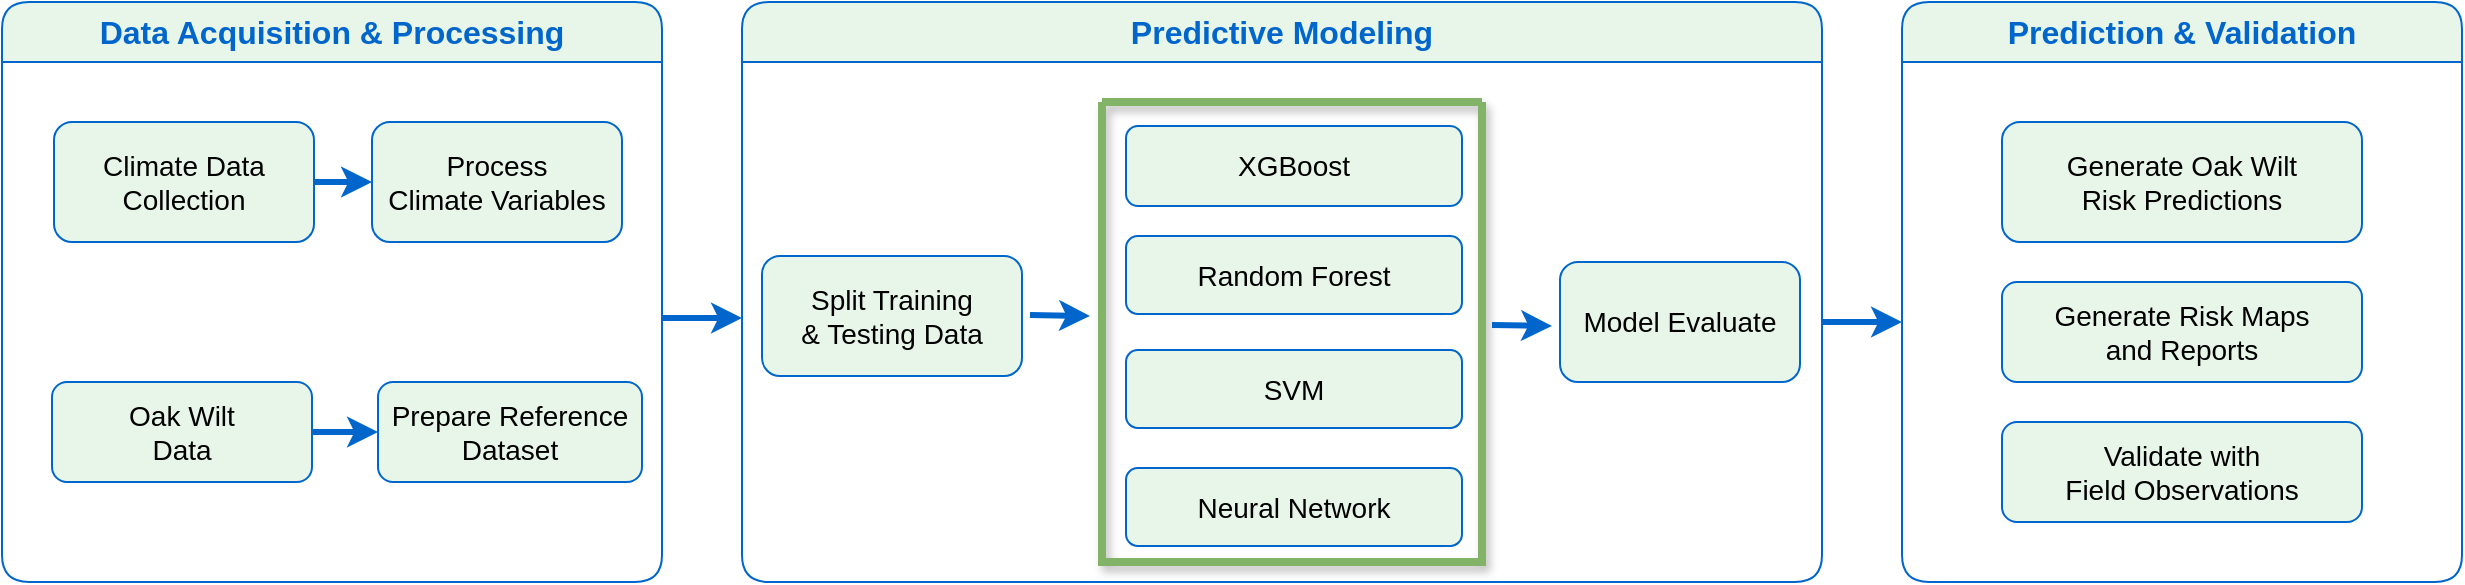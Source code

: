 <mxfile version="26.1.1">
  <diagram id="simple-workflow" name="Page-1">
    <mxGraphModel dx="1434" dy="780" grid="1" gridSize="10" guides="1" tooltips="1" connect="1" arrows="1" fold="1" page="1" pageScale="1" pageWidth="1400" pageHeight="400" math="0" shadow="0">
      <root>
        <mxCell id="0" />
        <mxCell id="1" parent="0" />
        <mxCell id="main" value="Data Acquisition &amp; Processing" style="swimlane;whiteSpace=wrap;html=1;fillColor=#E8F5E9;strokeColor=#0066CC;fontColor=#0066CC;fontSize=16;startSize=30;rounded=1;" parent="1" vertex="1">
          <mxGeometry x="30" y="30" width="330" height="290" as="geometry" />
        </mxCell>
        <mxCell id="cd1" value="Climate Data&lt;br&gt;Collection" style="rounded=1;whiteSpace=wrap;html=1;fillColor=#E8F5E9;strokeColor=#0066CC;fontColor=#000000;fontSize=14;" parent="main" vertex="1">
          <mxGeometry x="26" y="60" width="130" height="60" as="geometry" />
        </mxCell>
        <mxCell id="od1" value="Oak Wilt&lt;br&gt;Data" style="rounded=1;whiteSpace=wrap;html=1;fillColor=#E8F5E9;strokeColor=#0066CC;fontColor=#000000;fontSize=14;" parent="main" vertex="1">
          <mxGeometry x="25" y="190" width="130" height="50" as="geometry" />
        </mxCell>
        <mxCell id="p2" value="Process&lt;br&gt;Climate Variables" style="rounded=1;whiteSpace=wrap;html=1;fillColor=#E8F5E9;strokeColor=#0066CC;fontColor=#000000;fontSize=14;" parent="main" vertex="1">
          <mxGeometry x="185" y="60" width="125" height="60" as="geometry" />
        </mxCell>
        <mxCell id="c2" value="" style="endArrow=classic;html=1;entryX=0;entryY=0.5;strokeColor=#0066CC;strokeWidth=3;entryDx=0;entryDy=0;exitX=1;exitY=0.5;exitDx=0;exitDy=0;rounded=1;" parent="main" source="cd1" target="p2" edge="1">
          <mxGeometry relative="1" as="geometry">
            <mxPoint x="210" y="100" as="sourcePoint" />
          </mxGeometry>
        </mxCell>
        <mxCell id="p3" value="Prepare Reference&#xa;Dataset" style="rounded=1;whiteSpace=wrap;html=1;fillColor=#E8F5E9;strokeColor=#0066CC;fontColor=#000000;fontSize=14;" parent="main" vertex="1">
          <mxGeometry x="188" y="190" width="132" height="50" as="geometry" />
        </mxCell>
        <mxCell id="c3" value="" style="endArrow=classic;html=1;exitX=1;exitY=0.5;entryX=0;entryY=0.5;strokeColor=#0066CC;strokeWidth=3;exitDx=0;exitDy=0;entryDx=0;entryDy=0;rounded=1;" parent="main" source="od1" target="p3" edge="1">
          <mxGeometry relative="1" as="geometry" />
        </mxCell>
        <mxCell id="cc2" value="" style="endArrow=classic;html=1;strokeColor=#0066CC;strokeWidth=3;exitX=1;exitY=0.5;exitDx=0;exitDy=0;rounded=1;" parent="1" edge="1">
          <mxGeometry relative="1" as="geometry">
            <mxPoint x="360" y="188" as="sourcePoint" />
            <mxPoint x="400" y="188" as="targetPoint" />
          </mxGeometry>
        </mxCell>
        <mxCell id="pm-main" value="Predictive Modeling" style="swimlane;whiteSpace=wrap;html=1;fillColor=#E8F5E9;strokeColor=#0066CC;fontColor=#0066CC;fontSize=16;startSize=30;rounded=1;" parent="1" vertex="1">
          <mxGeometry x="400" y="30" width="540" height="290" as="geometry" />
        </mxCell>
        <mxCell id="wQolRLujg0nHolQ2LxGl-31" value="" style="swimlane;startSize=0;fillColor=#99FF99;strokeColor=#82b366;rounded=1;shadow=1;fontSize=13;strokeWidth=4;" vertex="1" parent="pm-main">
          <mxGeometry x="180" y="50" width="190" height="230" as="geometry" />
        </mxCell>
        <mxCell id="6" value="" style="endArrow=classic;html=1;strokeColor=#0066CC;strokeWidth=3;rounded=1;" parent="wQolRLujg0nHolQ2LxGl-31" edge="1">
          <mxGeometry relative="1" as="geometry">
            <mxPoint x="-36" y="106.5" as="sourcePoint" />
            <mxPoint x="-6" y="107" as="targetPoint" />
          </mxGeometry>
        </mxCell>
        <mxCell id="pm1" value="Split Training&#xa;&amp; Testing Data" style="rounded=1;whiteSpace=wrap;html=1;fillColor=#E8F5E9;strokeColor=#0066CC;fontColor=#000000;fontSize=14;" parent="pm-main" vertex="1">
          <mxGeometry x="10" y="127" width="130" height="60" as="geometry" />
        </mxCell>
        <mxCell id="pm3" value="XGBoost" style="rounded=1;whiteSpace=wrap;html=1;fillColor=#E8F5E9;strokeColor=#0066CC;fontColor=#000000;fontSize=14;" parent="pm-main" vertex="1">
          <mxGeometry x="192" y="62" width="168" height="40" as="geometry" />
        </mxCell>
        <mxCell id="pm4" value="Random Forest" style="rounded=1;whiteSpace=wrap;html=1;fillColor=#E8F5E9;strokeColor=#0066CC;fontColor=#000000;fontSize=14;" parent="pm-main" vertex="1">
          <mxGeometry x="192" y="117" width="168" height="39" as="geometry" />
        </mxCell>
        <mxCell id="pm5" value="SVM" style="rounded=1;whiteSpace=wrap;html=1;fillColor=#E8F5E9;strokeColor=#0066CC;fontColor=#000000;fontSize=14;" parent="pm-main" vertex="1">
          <mxGeometry x="192" y="174" width="168" height="39" as="geometry" />
        </mxCell>
        <mxCell id="pm6" value="Neural Network" style="rounded=1;whiteSpace=wrap;html=1;fillColor=#E8F5E9;strokeColor=#0066CC;fontColor=#000000;fontSize=14;" parent="pm-main" vertex="1">
          <mxGeometry x="192" y="233" width="168" height="39" as="geometry" />
        </mxCell>
        <mxCell id="pm7" value="Model Evaluate" style="rounded=1;whiteSpace=wrap;html=1;fillColor=#E8F5E9;strokeColor=#0066CC;fontColor=#000000;fontSize=14;" parent="pm-main" vertex="1">
          <mxGeometry x="409" y="130" width="120" height="60" as="geometry" />
        </mxCell>
        <mxCell id="pv-main" value="Prediction &amp; Validation" style="swimlane;whiteSpace=wrap;html=1;fillColor=#E8F5E9;strokeColor=#0066CC;fontColor=#0066CC;fontSize=16;startSize=30;rounded=1;" parent="1" vertex="1">
          <mxGeometry x="980" y="30" width="280" height="290" as="geometry" />
        </mxCell>
        <mxCell id="pv2" value="Generate Oak Wilt&#xa;Risk Predictions" style="rounded=1;whiteSpace=wrap;html=1;fillColor=#E8F5E9;strokeColor=#0066CC;fontColor=#000000;fontSize=14;" parent="pv-main" vertex="1">
          <mxGeometry x="50" y="60" width="180" height="60" as="geometry" />
        </mxCell>
        <mxCell id="pv3" value="Validate with&#xa;Field Observations" style="rounded=1;whiteSpace=wrap;html=1;fillColor=#E8F5E9;strokeColor=#0066CC;fontColor=#000000;fontSize=14;" parent="pv-main" vertex="1">
          <mxGeometry x="50" y="210" width="180" height="50" as="geometry" />
        </mxCell>
        <mxCell id="pv4" value="Generate Risk Maps&#xa;and Reports" style="rounded=1;whiteSpace=wrap;html=1;fillColor=#E8F5E9;strokeColor=#0066CC;fontColor=#000000;fontSize=14;" parent="pv-main" vertex="1">
          <mxGeometry x="50" y="140" width="180" height="50" as="geometry" />
        </mxCell>
        <mxCell id="wQolRLujg0nHolQ2LxGl-30" value="" style="endArrow=classic;html=1;strokeColor=#0066CC;strokeWidth=3;rounded=1;" edge="1" parent="1">
          <mxGeometry relative="1" as="geometry">
            <mxPoint x="940" y="190" as="sourcePoint" />
            <mxPoint x="980" y="190" as="targetPoint" />
          </mxGeometry>
        </mxCell>
        <mxCell id="wQolRLujg0nHolQ2LxGl-39" value="" style="endArrow=classic;html=1;strokeColor=#0066CC;strokeWidth=3;rounded=1;" edge="1" parent="1">
          <mxGeometry relative="1" as="geometry">
            <mxPoint x="775" y="191.5" as="sourcePoint" />
            <mxPoint x="805" y="192" as="targetPoint" />
          </mxGeometry>
        </mxCell>
      </root>
    </mxGraphModel>
  </diagram>
</mxfile>

